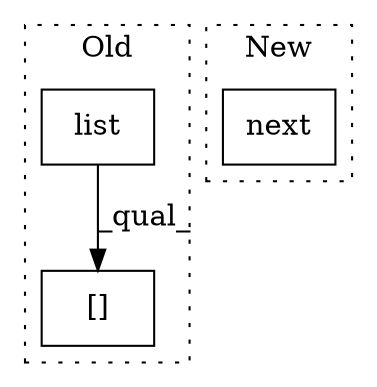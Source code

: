 digraph G {
subgraph cluster0 {
1 [label="list" a="32" s="547" l="6" shape="box"];
3 [label="[]" a="2" s="695,707" l="5,1" shape="box"];
label = "Old";
style="dotted";
}
subgraph cluster1 {
2 [label="next" a="32" s="401,528" l="14,-3" shape="box"];
label = "New";
style="dotted";
}
1 -> 3 [label="_qual_"];
}